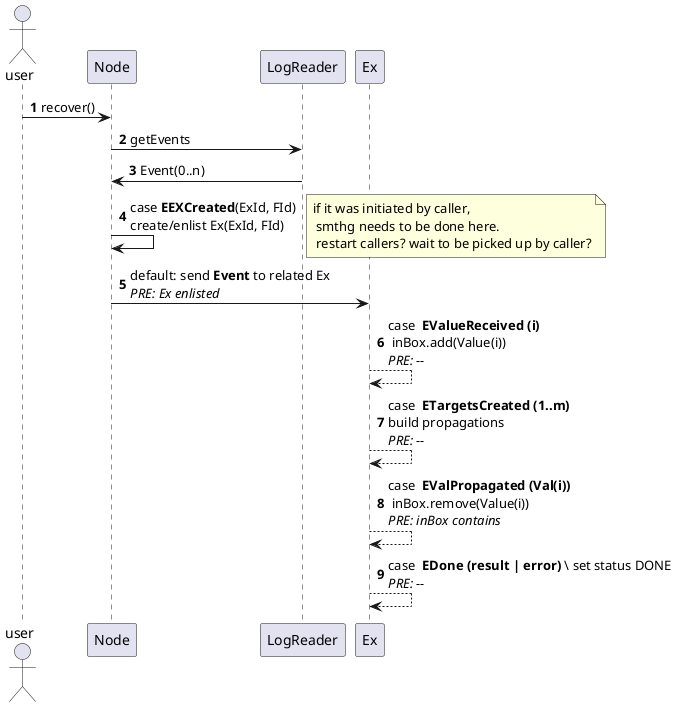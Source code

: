 @startuml
'https://plantuml.com/sequence-diagram

autonumber
actor       user       as User

User -> Node: recover()
Node -> LogReader : getEvents

LogReader -> Node: Event(0..n)

Node -> Node: case **EEXCreated**(ExId, FId)\ncreate/enlist Ex(ExId, FId)
note right: if it was initiated by caller,\n smthg needs to be done here. \n restart callers? wait to be picked up by caller?
Node -> Ex: default: send **Event** to related Ex\n//PRE: Ex enlisted//

Ex --> Ex: case ** EValueReceived (i) **\n inBox.add(Value(i))\n//PRE: --//
Ex --> Ex: case ** ETargetsCreated (1..m) **\nbuild propagations\n//PRE: --//
Ex --> Ex: case ** EValPropagated (Val(i)) **\n inBox.remove(Value(i))\n//PRE: inBox contains//
Ex --> Ex: case ** EDone (result | error) **\ set status DONE\n//PRE: --//

@enduml